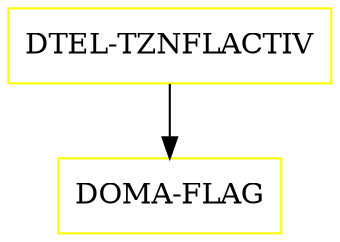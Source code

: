 digraph G {
  "DTEL-TZNFLACTIV" [shape=box,color=yellow];
  "DOMA-FLAG" [shape=box,color=yellow,URL="./DOMA_FLAG.html"];
  "DTEL-TZNFLACTIV" -> "DOMA-FLAG";
}
